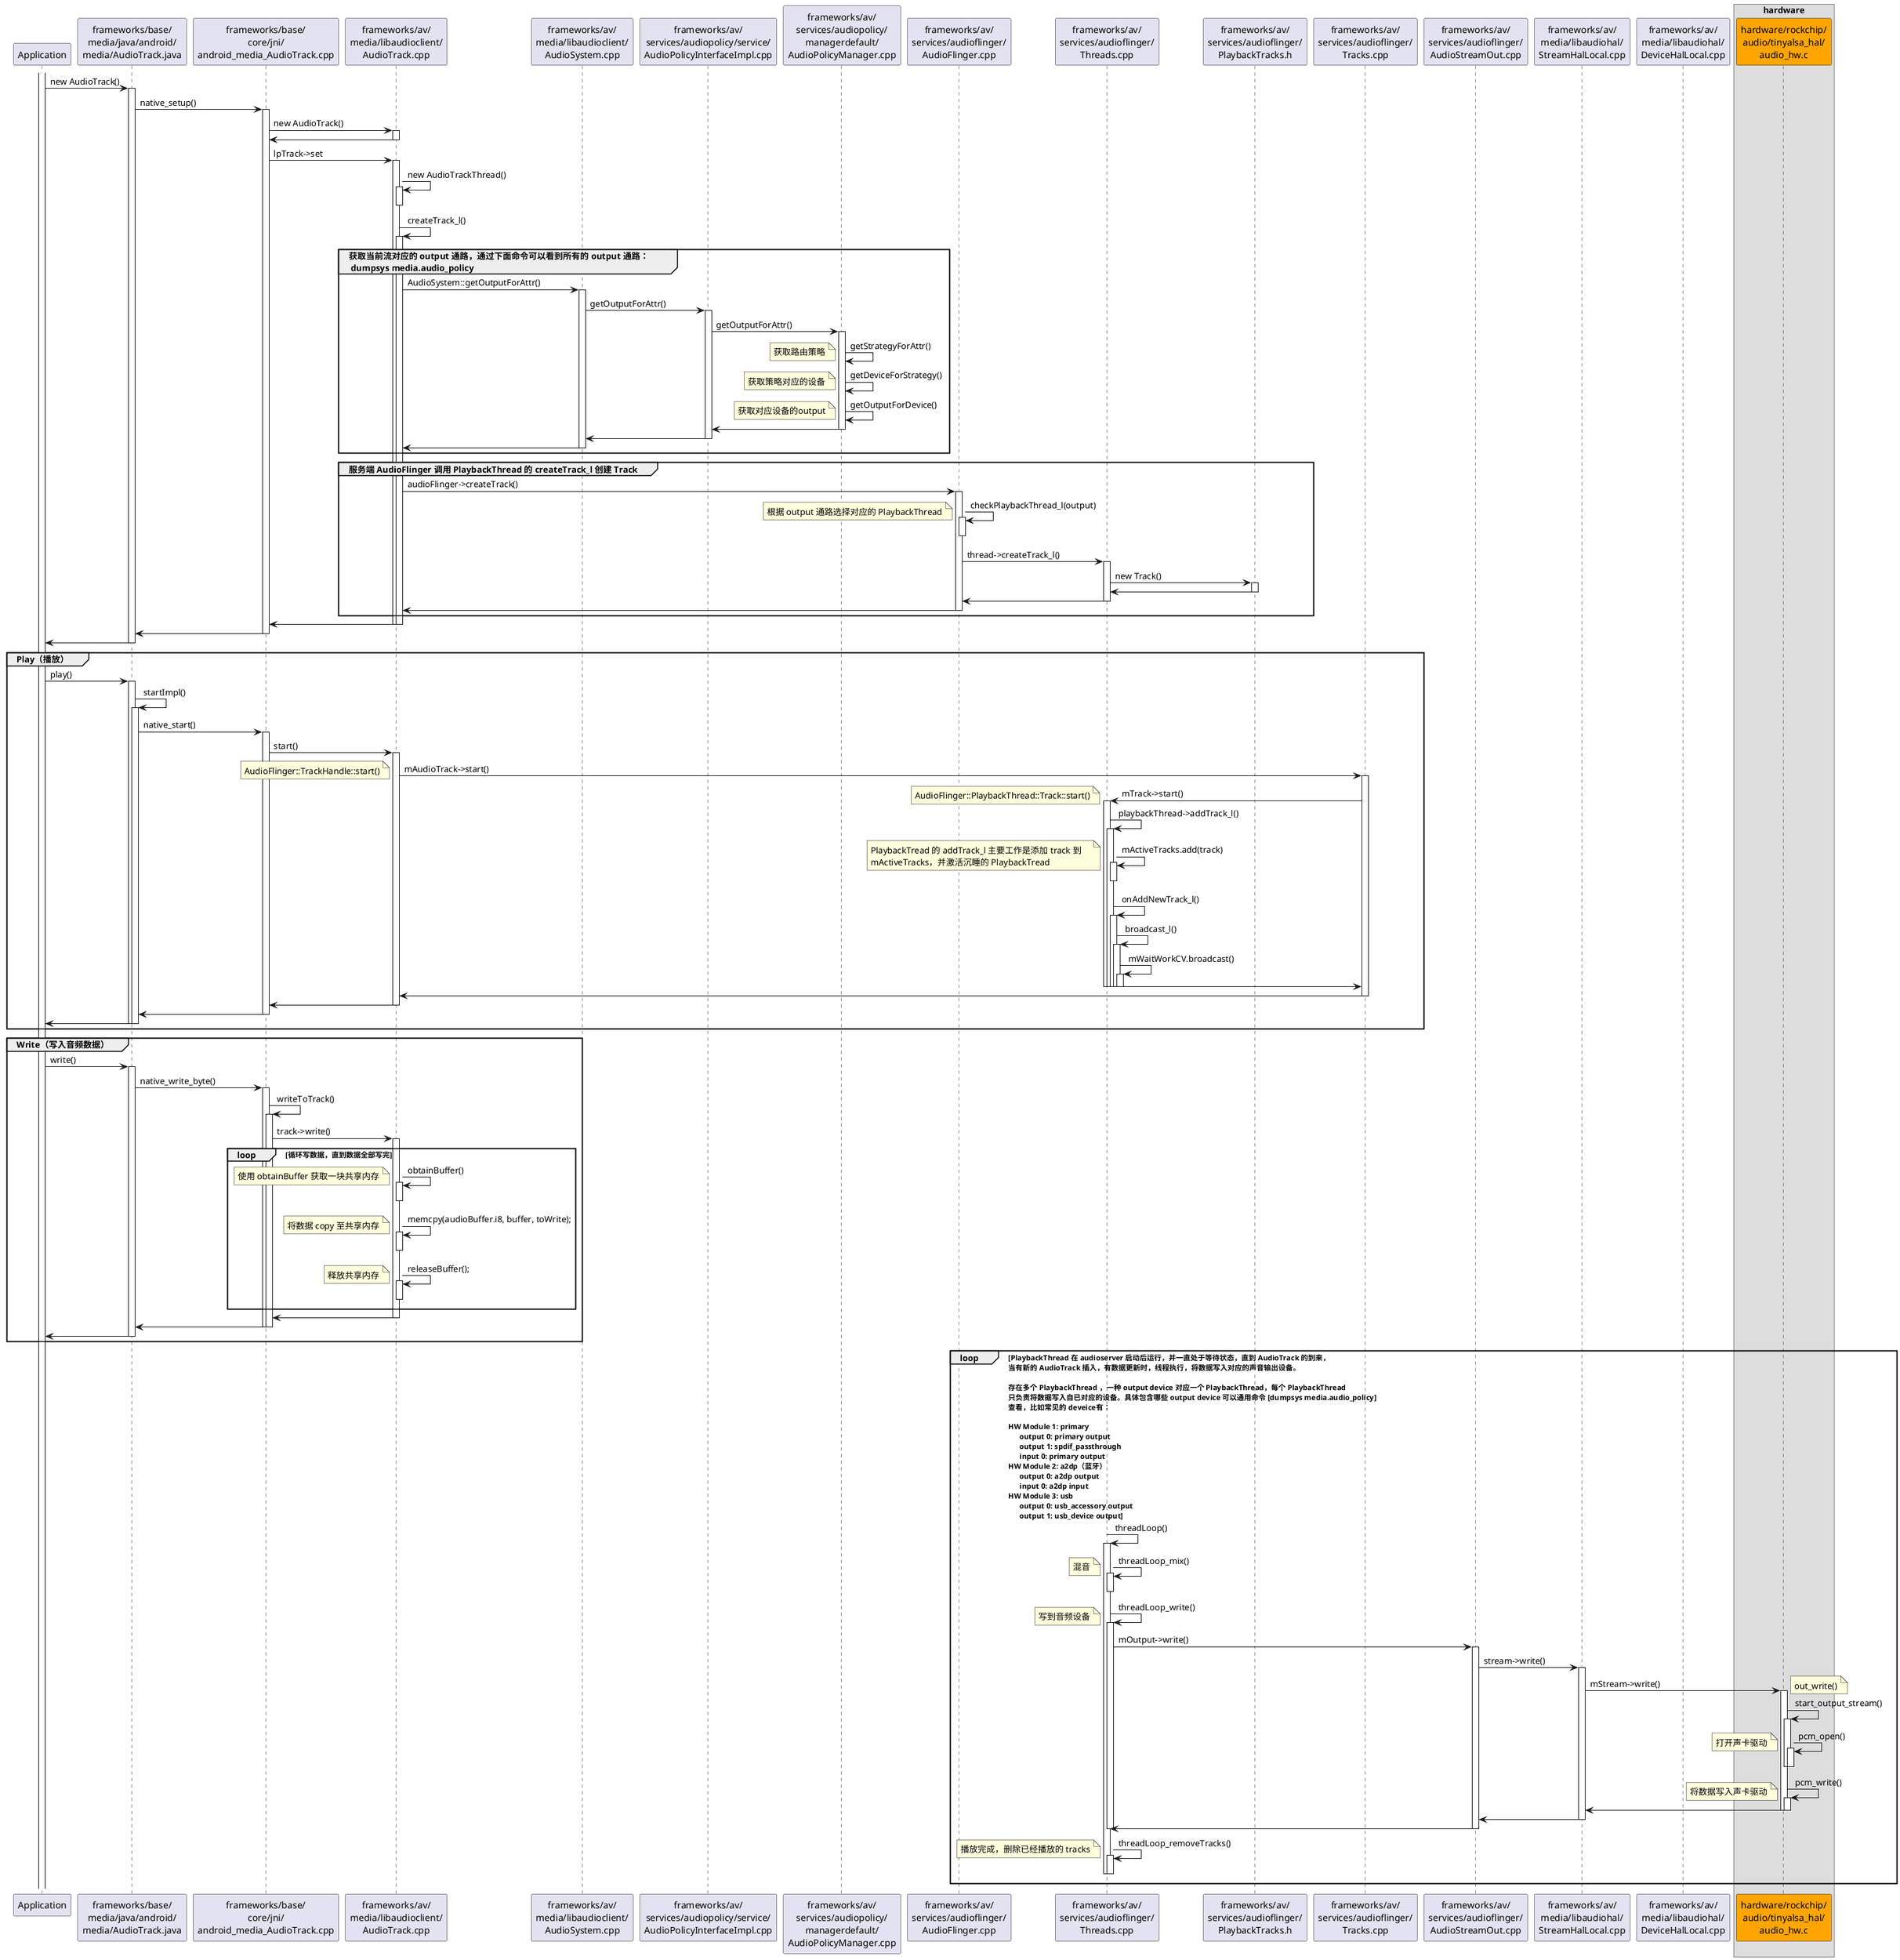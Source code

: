 @startuml
participant Application
participant "frameworks/base/\nmedia/java/android/\nmedia/AudioTrack.java" as AudioTrack
participant "frameworks/base/\ncore/jni/\nandroid_media_AudioTrack.cpp" as AudioTrack_jni
participant "frameworks/av/\nmedia/libaudioclient/\nAudioTrack.cpp" as AudioTrack_native
participant "frameworks/av/\nmedia/libaudioclient/\nAudioSystem.cpp" as AudioSystem
participant "frameworks/av/\nservices/audiopolicy/service/\nAudioPolicyInterfaceImpl.cpp" as AudioPolicyInterfaceImpl
participant "frameworks/av/\nservices/audiopolicy/\nmanagerdefault/\nAudioPolicyManager.cpp" as AudioPolicyManager
participant "frameworks/av/\nservices/audioflinger/\nAudioFlinger.cpp" as AudioFlinger
participant "frameworks/av/\nservices/audioflinger/\nThreads.cpp" as PlaybackThread
participant "frameworks/av/\nservices/audioflinger/\nPlaybackTracks.h" as PlaybackTracks
participant "frameworks/av/\nservices/audioflinger/\nTracks.cpp" as Tracks
participant "frameworks/av/\nservices/audioflinger/\nAudioStreamOut.cpp" as AudioStreamOut
participant "frameworks/av/\nmedia/libaudiohal/\nStreamHalLocal.cpp" as StreamHalLocal
participant "frameworks/av/\nmedia/libaudiohal/\nDeviceHalLocal.cpp" as DeviceHalLocal
box hardware
participant "hardware/rockchip/\naudio/tinyalsa_hal/\naudio_hw.c" as audio_hw #ffa500
end box

activate Application
Application->AudioTrack:new AudioTrack()
activate AudioTrack
AudioTrack->AudioTrack_jni:native_setup()
activate AudioTrack_jni
AudioTrack_jni->AudioTrack_native:new AudioTrack()
activate AudioTrack_native
AudioTrack_native->AudioTrack_jni
deactivate AudioTrack_native
AudioTrack_jni->AudioTrack_native:lpTrack->set
activate AudioTrack_native
AudioTrack_native->AudioTrack_native:new AudioTrackThread()
activate AudioTrack_native
deactivate AudioTrack_native
AudioTrack_native->AudioTrack_native:createTrack_l()
activate AudioTrack_native


group 获取当前流对应的 output 通路，通过下面命令可以看到所有的 output 通路：\
    \n dumpsys media.audio_policy
AudioTrack_native->AudioSystem:AudioSystem::getOutputForAttr()
activate AudioSystem
AudioSystem->AudioPolicyInterfaceImpl:getOutputForAttr()
activate AudioPolicyInterfaceImpl
AudioPolicyInterfaceImpl->AudioPolicyManager:getOutputForAttr()
activate AudioPolicyManager
AudioPolicyManager->AudioPolicyManager:getStrategyForAttr()
note left:获取路由策略
AudioPolicyManager->AudioPolicyManager:getDeviceForStrategy()
note left:获取策略对应的设备
AudioPolicyManager->AudioPolicyManager:getOutputForDevice()
note left:获取对应设备的output
AudioPolicyManager->AudioPolicyInterfaceImpl
deactivate AudioPolicyManager
AudioPolicyInterfaceImpl->AudioSystem
deactivate AudioPolicyInterfaceImpl
AudioSystem->AudioTrack_native
deactivate AudioSystem
end


group 服务端 AudioFlinger 调用 PlaybackThread 的 createTrack_l 创建 Track
AudioTrack_native->AudioFlinger:audioFlinger->createTrack()
activate AudioFlinger
AudioFlinger->AudioFlinger:checkPlaybackThread_l(output)
activate AudioFlinger
deactivate AudioFlinger
note left:根据 output 通路选择对应的 PlaybackThread
AudioFlinger->PlaybackThread:thread->createTrack_l()
activate PlaybackThread
PlaybackThread->PlaybackTracks:new Track()
activate PlaybackTracks
PlaybackTracks->PlaybackThread
deactivate PlaybackTracks
PlaybackThread->AudioFlinger
deactivate PlaybackThread
AudioFlinger->AudioTrack_native
deactivate AudioFlinger
end


AudioTrack_native->AudioTrack_jni
deactivate AudioTrack_native
deactivate AudioTrack_native
AudioTrack_jni->AudioTrack
deactivate AudioTrack_jni
AudioTrack->Application
deactivate AudioTrack


group Play（播放）
Application->AudioTrack:play()
activate AudioTrack
AudioTrack->AudioTrack:startImpl()
activate AudioTrack
AudioTrack->AudioTrack_jni:native_start()
activate AudioTrack_jni
AudioTrack_jni->AudioTrack_native:start()
activate AudioTrack_native
AudioTrack_native->Tracks:mAudioTrack->start()
activate Tracks
note left:AudioFlinger::TrackHandle::start()
Tracks->PlaybackThread:mTrack->start()
activate PlaybackThread
note left:AudioFlinger::PlaybackThread::Track::start()
PlaybackThread->PlaybackThread:playbackThread->addTrack_l()
activate PlaybackThread
PlaybackThread->PlaybackThread:mActiveTracks.add(track)
activate PlaybackThread
deactivate PlaybackThread
note left:PlaybackTread 的 addTrack_l 主要工作是添加 track 到\
    \nmActiveTracks，并激活沉睡的 PlaybackTread
PlaybackThread->PlaybackThread:onAddNewTrack_l()
activate PlaybackThread
PlaybackThread->PlaybackThread:broadcast_l()
activate PlaybackThread
PlaybackThread->PlaybackThread:mWaitWorkCV.broadcast()
activate PlaybackThread
PlaybackThread->Tracks
deactivate PlaybackThread
deactivate PlaybackThread
deactivate PlaybackThread
deactivate PlaybackThread
deactivate PlaybackThread
Tracks->AudioTrack_native
deactivate Tracks
AudioTrack_native->AudioTrack_jni
deactivate AudioTrack_native
AudioTrack_jni->AudioTrack
deactivate AudioTrack_jni
AudioTrack->Application
deactivate AudioTrack
deactivate AudioTrack
end


group Write（写入音频数据）
Application->AudioTrack:write()
activate AudioTrack
AudioTrack->AudioTrack_jni:native_write_byte()
activate AudioTrack_jni
AudioTrack_jni->AudioTrack_jni:writeToTrack()
activate AudioTrack_jni
AudioTrack_jni->AudioTrack_native:track->write()

activate AudioTrack_native
loop 循环写数据，直到数据全部写完
AudioTrack_native->AudioTrack_native:obtainBuffer()
activate AudioTrack_native
deactivate AudioTrack_native
note left:使用 obtainBuffer 获取一块共享内存
AudioTrack_native->AudioTrack_native:memcpy(audioBuffer.i8, buffer, toWrite);
note left:将数据 copy 至共享内存
activate AudioTrack_native
deactivate AudioTrack_native
AudioTrack_native->AudioTrack_native:releaseBuffer();
note left:释放共享内存
activate AudioTrack_native
deactivate AudioTrack_native
end

AudioTrack_native->AudioTrack_jni
deactivate AudioTrack_native
AudioTrack_jni->AudioTrack
deactivate AudioTrack_jni
deactivate AudioTrack_jni
AudioTrack->Application
deactivate AudioTrack
end


loop PlaybackThread 在 audioserver 启动后运行，并一直处于等待状态，直到 AudioTrack 的到来，\
    \n当有新的 AudioTrack 插入，有数据更新时，线程执行，将数据写入对应的声音输出设备。\
    \n \
    \n存在多个 PlaybackThread ，一种 output device 对应一个 PlaybackThread，每个 PlaybackThread \
    \n只负责将数据写入自已对应的设备。具体包含哪些 output device 可以通用命令 [dumpsys media.audio_policy] \
    \n查看，比如常见的 deveice有：\
    \n \
    \nHW Module 1: primary\
    \n      output 0: primary output\
    \n      output 1: spdif_passthrough\
    \n      input 0: primary output\
    \nHW Module 2: a2dp（蓝牙）\
    \n      output 0: a2dp output\
    \n      input 0: a2dp input\
    \nHW Module 3: usb\
    \n      output 0: usb_accessory output\
    \n      output 1: usb_device output

PlaybackThread->PlaybackThread:threadLoop()
activate PlaybackThread
PlaybackThread->PlaybackThread:threadLoop_mix()
note left:混音
activate PlaybackThread
deactivate PlaybackThread

PlaybackThread->PlaybackThread:threadLoop_write()
note left:写到音频设备
activate PlaybackThread
PlaybackThread->AudioStreamOut:mOutput->write()
activate AudioStreamOut
AudioStreamOut->StreamHalLocal:stream->write()
activate StreamHalLocal
StreamHalLocal->audio_hw:mStream->write()
note right:out_write()
activate audio_hw
audio_hw->audio_hw:start_output_stream()
activate audio_hw
audio_hw->audio_hw:pcm_open()
note left:打开声卡驱动
activate audio_hw
deactivate audio_hw
deactivate audio_hw
audio_hw->audio_hw:pcm_write()
note left:将数据写入声卡驱动
activate audio_hw
audio_hw->StreamHalLocal
deactivate audio_hw
deactivate audio_hw
deactivate audio_hw
StreamHalLocal->AudioStreamOut
deactivate StreamHalLocal
AudioStreamOut->PlaybackThread
deactivate AudioStreamOut
deactivate PlaybackThread

PlaybackThread->PlaybackThread:threadLoop_removeTracks()
note left:播放完成，删除已经播放的 tracks
activate PlaybackThread
deactivate PlaybackThread
deactivate PlaybackThread
end

@enduml